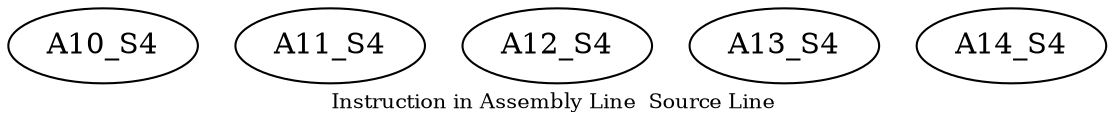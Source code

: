 digraph{
	node [ ]
	edge [ ]
	A10_S4 [ ]
	A11_S4 [ ]
	A12_S4 [ ]
	A13_S4 [ ]
	A14_S4 [ ]
	label = "Instruction in Assembly Line  Source Line "
	fontsize = "10"
}